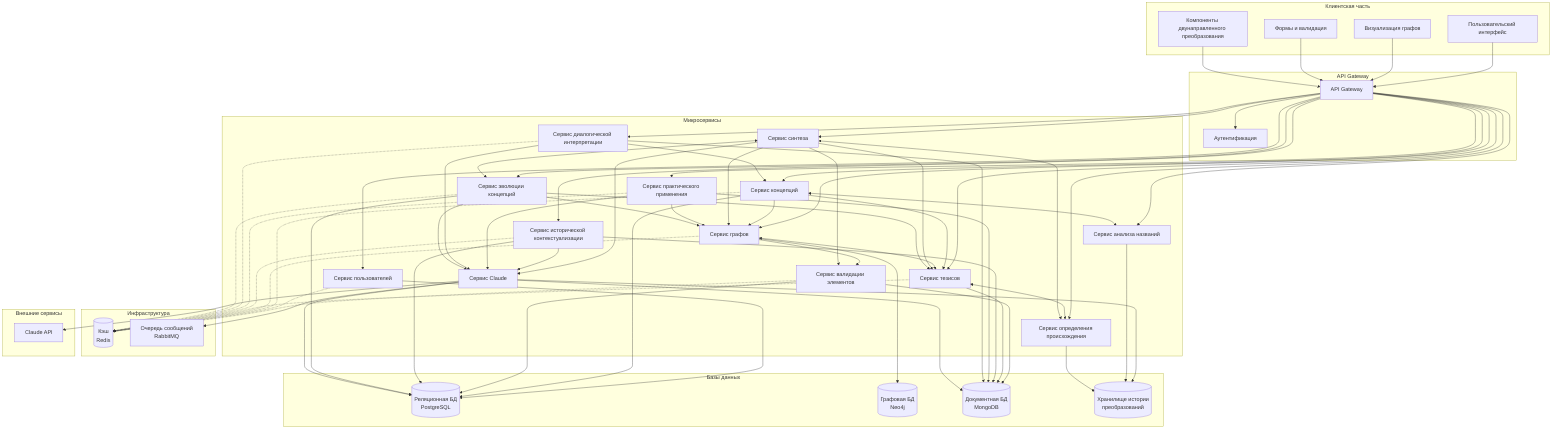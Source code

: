 flowchart TB
    subgraph "Клиентская часть"
        UI[Пользовательский интерфейс]
        VIS[Визуализация графов]
        FORMS[Формы и валидация]
        BIDIR[Компоненты двунаправленного преобразования]
    end

    subgraph "API Gateway"
        GATEWAY[API Gateway]
        AUTH[Аутентификация]
    end

    subgraph "Микросервисы"
        USER_SERVICE[Сервис пользователей]
        CONCEPT_SERVICE[Сервис концепций]
        GRAPH_SERVICE[Сервис графов]
        ELEMENT_VALIDATION_SERVICE[Сервис валидации элементов]
        THESIS_SERVICE[Сервис тезисов]
        SYNTHESIS_SERVICE[Сервис синтеза]
        CLAUDE_SERVICE[Сервис Claude]
        NAME_SERVICE[Сервис анализа названий]
        ORIGIN_SERVICE[Сервис определения происхождения]
        HISTORICAL_SERVICE[Сервис исторической контекстуализации]
        PRACTICAL_SERVICE[Сервис практического применения]
        DIALOGUE_SERVICE[Сервис диалогической интерпретации]
        EVOLUTION_SERVICE[Сервис эволюции концепций]
    end

    subgraph "Базы данных"
        RELATIONAL_DB[(Реляционная БД\nPostgreSQL)]
        GRAPH_DB[(Графовая БД\nNeo4j)]
        DOCUMENT_DB[(Документная БД\nMongoDB)]
        TRANSFORMATION_DB[(Хранилище истории\nпреобразований)]
    end

    subgraph "Инфраструктура"
        CACHE[(Кэш\nRedis)]
        MQ[Очередь сообщений\nRabbitMQ]
    end

    subgraph "Внешние сервисы"
        CLAUDE_API[Claude API]
    end

    UI --> GATEWAY
    VIS --> GATEWAY
    FORMS --> GATEWAY
    BIDIR --> GATEWAY

    GATEWAY --> AUTH
    GATEWAY --> USER_SERVICE
    GATEWAY --> CONCEPT_SERVICE
    GATEWAY --> GRAPH_SERVICE
    GATEWAY --> THESIS_SERVICE
    GATEWAY --> SYNTHESIS_SERVICE
    GATEWAY --> NAME_SERVICE
    GATEWAY --> ORIGIN_SERVICE
    GATEWAY --> HISTORICAL_SERVICE
    GATEWAY --> PRACTICAL_SERVICE
    GATEWAY --> DIALOGUE_SERVICE
    GATEWAY --> EVOLUTION_SERVICE

    USER_SERVICE --> RELATIONAL_DB
    CONCEPT_SERVICE --> RELATIONAL_DB
    CONCEPT_SERVICE --> GRAPH_SERVICE
    CONCEPT_SERVICE --> THESIS_SERVICE
    CONCEPT_SERVICE <--> NAME_SERVICE

    GRAPH_SERVICE --> GRAPH_DB
    GRAPH_SERVICE <--> THESIS_SERVICE

    GRAPH_SERVICE --> ELEMENT_VALIDATION_SERVICE
    SYNTHESIS_SERVICE --> ELEMENT_VALIDATION_SERVICE
    ELEMENT_VALIDATION_SERVICE --> RELATIONAL_DB
    ELEMENT_VALIDATION_SERVICE --> DOCUMENT_DB
    ELEMENT_VALIDATION_SERVICE -.-> CACHE
    
    THESIS_SERVICE --> DOCUMENT_DB
    THESIS_SERVICE <--> ORIGIN_SERVICE
    
    SYNTHESIS_SERVICE --> GRAPH_SERVICE
    SYNTHESIS_SERVICE --> THESIS_SERVICE
    SYNTHESIS_SERVICE --> CLAUDE_SERVICE
    SYNTHESIS_SERVICE <--> ORIGIN_SERVICE
    SYNTHESIS_SERVICE <--> EVOLUTION_SERVICE

    HISTORICAL_SERVICE --> RELATIONAL_DB
    HISTORICAL_SERVICE --> DOCUMENT_DB
    HISTORICAL_SERVICE --> CLAUDE_SERVICE
    
    PRACTICAL_SERVICE --> DOCUMENT_DB
    PRACTICAL_SERVICE --> GRAPH_SERVICE
    PRACTICAL_SERVICE --> CLAUDE_SERVICE
    
    DIALOGUE_SERVICE --> DOCUMENT_DB
    DIALOGUE_SERVICE --> CONCEPT_SERVICE
    DIALOGUE_SERVICE --> CLAUDE_SERVICE
    
    EVOLUTION_SERVICE --> GRAPH_SERVICE
    EVOLUTION_SERVICE --> THESIS_SERVICE
    EVOLUTION_SERVICE --> RELATIONAL_DB
    EVOLUTION_SERVICE --> CLAUDE_SERVICE

    USER_SERVICE -.-> CACHE
    CONCEPT_SERVICE -.-> CACHE
    GRAPH_SERVICE -.-> CACHE
    THESIS_SERVICE -.-> CACHE
    HISTORICAL_SERVICE -.-> CACHE
    PRACTICAL_SERVICE -.-> CACHE
    DIALOGUE_SERVICE -.-> CACHE
    EVOLUTION_SERVICE -.-> CACHE

    CLAUDE_SERVICE --> MQ
    CLAUDE_SERVICE --> CLAUDE_API
    CLAUDE_SERVICE --> DOCUMENT_DB
    CLAUDE_SERVICE --> RELATIONAL_DB
    CLAUDE_SERVICE --> TRANSFORMATION_DB
    
    NAME_SERVICE --> TRANSFORMATION_DB
    ORIGIN_SERVICE --> TRANSFORMATION_DB